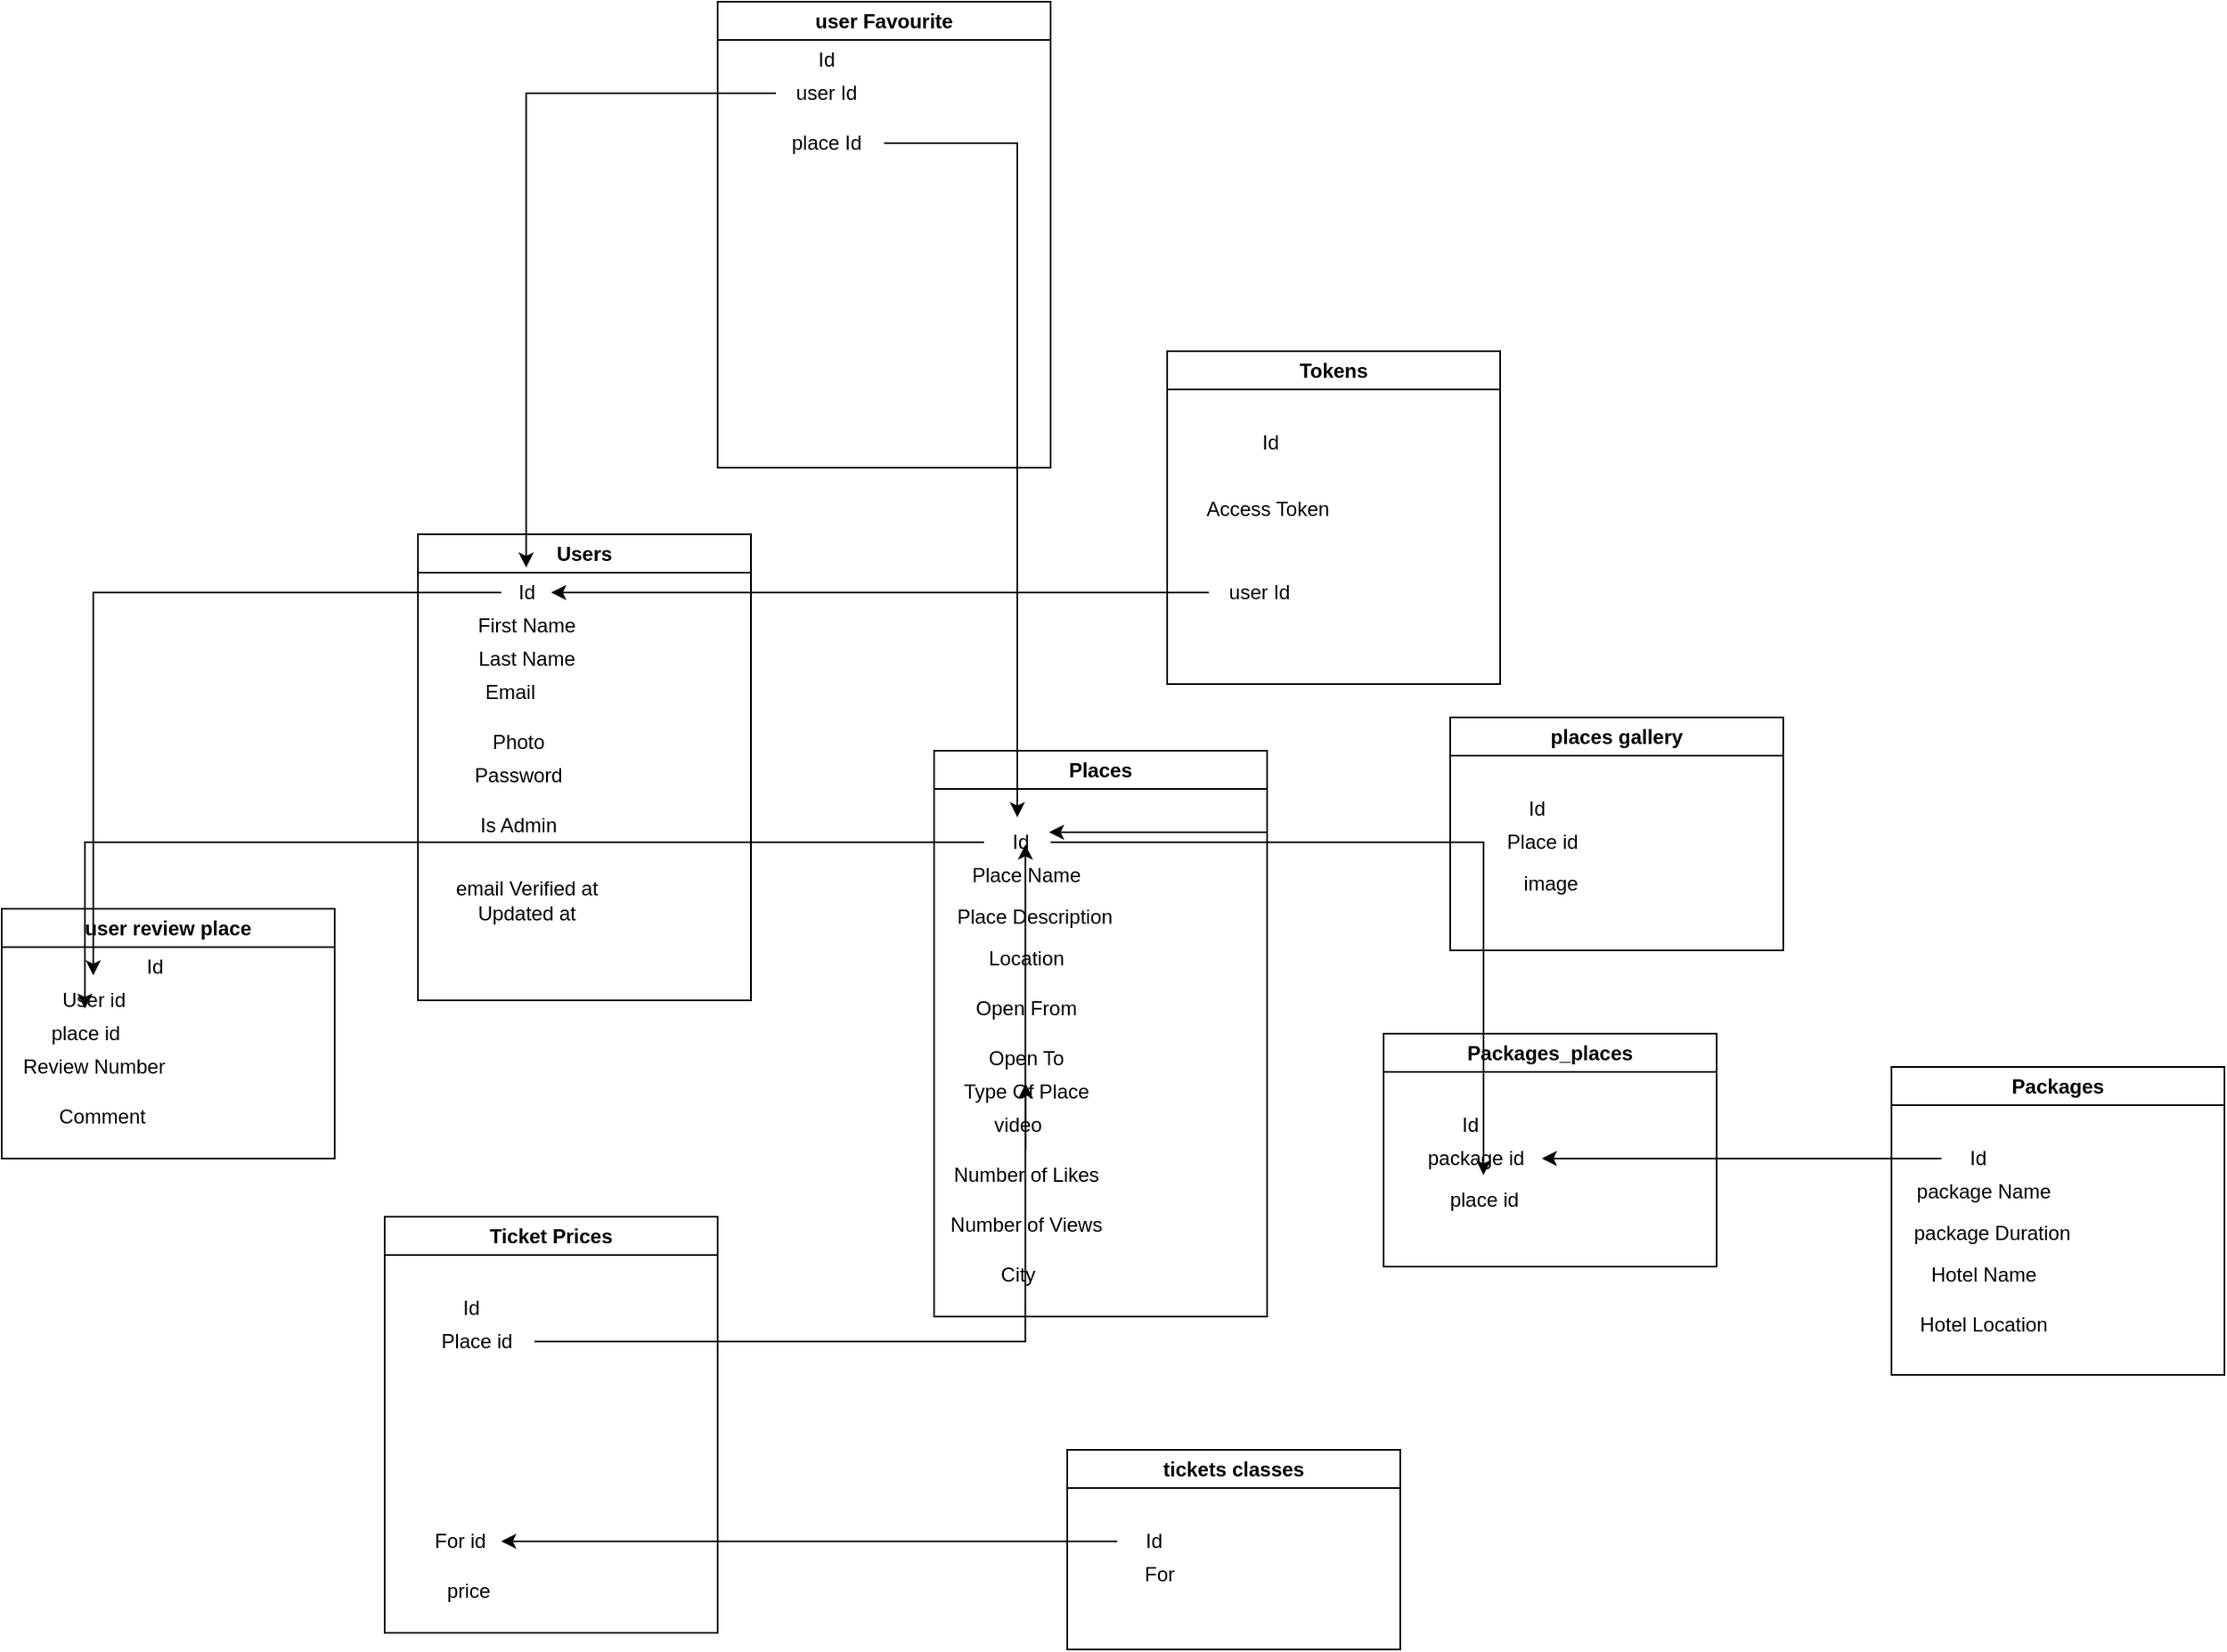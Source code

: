 <mxfile version="20.7.4" type="github">
  <diagram id="N-ye-lETz2JTy3j9Kj3N" name="Page-1">
    <mxGraphModel dx="1986" dy="1669" grid="1" gridSize="10" guides="1" tooltips="1" connect="1" arrows="1" fold="1" page="1" pageScale="1" pageWidth="850" pageHeight="1100" math="0" shadow="0">
      <root>
        <mxCell id="0" />
        <mxCell id="1" parent="0" />
        <mxCell id="Yg1EDi9jOsSUKMhMHwPn-2" value="Users" style="swimlane;whiteSpace=wrap;html=1;" parent="1" vertex="1">
          <mxGeometry x="190" y="250" width="200" height="280" as="geometry" />
        </mxCell>
        <mxCell id="Yg1EDi9jOsSUKMhMHwPn-4" value="Last Name" style="text;html=1;align=center;verticalAlign=middle;resizable=0;points=[];autosize=1;strokeColor=none;fillColor=none;" parent="Yg1EDi9jOsSUKMhMHwPn-2" vertex="1">
          <mxGeometry x="25" y="60" width="80" height="30" as="geometry" />
        </mxCell>
        <mxCell id="Yg1EDi9jOsSUKMhMHwPn-5" value="Email" style="text;html=1;align=center;verticalAlign=middle;resizable=0;points=[];autosize=1;strokeColor=none;fillColor=none;" parent="Yg1EDi9jOsSUKMhMHwPn-2" vertex="1">
          <mxGeometry x="30" y="80" width="50" height="30" as="geometry" />
        </mxCell>
        <mxCell id="Yg1EDi9jOsSUKMhMHwPn-6" value="Password" style="text;html=1;align=center;verticalAlign=middle;resizable=0;points=[];autosize=1;strokeColor=none;fillColor=none;" parent="Yg1EDi9jOsSUKMhMHwPn-2" vertex="1">
          <mxGeometry x="20" y="130" width="80" height="30" as="geometry" />
        </mxCell>
        <mxCell id="Yg1EDi9jOsSUKMhMHwPn-13" value="Id" style="text;html=1;align=center;verticalAlign=middle;resizable=0;points=[];autosize=1;strokeColor=none;fillColor=none;" parent="Yg1EDi9jOsSUKMhMHwPn-2" vertex="1">
          <mxGeometry x="50" y="20" width="30" height="30" as="geometry" />
        </mxCell>
        <mxCell id="Yg1EDi9jOsSUKMhMHwPn-16" value="First Name" style="text;html=1;align=center;verticalAlign=middle;resizable=0;points=[];autosize=1;strokeColor=none;fillColor=none;" parent="Yg1EDi9jOsSUKMhMHwPn-2" vertex="1">
          <mxGeometry x="25" y="40" width="80" height="30" as="geometry" />
        </mxCell>
        <mxCell id="Yg1EDi9jOsSUKMhMHwPn-17" value="Is Admin" style="text;html=1;align=center;verticalAlign=middle;resizable=0;points=[];autosize=1;strokeColor=none;fillColor=none;" parent="Yg1EDi9jOsSUKMhMHwPn-2" vertex="1">
          <mxGeometry x="25" y="160" width="70" height="30" as="geometry" />
        </mxCell>
        <mxCell id="Yg1EDi9jOsSUKMhMHwPn-18" value="email Verified at&lt;br&gt;Updated at" style="text;html=1;align=center;verticalAlign=middle;resizable=0;points=[];autosize=1;strokeColor=none;fillColor=none;" parent="Yg1EDi9jOsSUKMhMHwPn-2" vertex="1">
          <mxGeometry x="10" y="200" width="110" height="40" as="geometry" />
        </mxCell>
        <mxCell id="Yg1EDi9jOsSUKMhMHwPn-19" value="Photo" style="text;html=1;align=center;verticalAlign=middle;resizable=0;points=[];autosize=1;strokeColor=none;fillColor=none;" parent="Yg1EDi9jOsSUKMhMHwPn-2" vertex="1">
          <mxGeometry x="35" y="110" width="50" height="30" as="geometry" />
        </mxCell>
        <mxCell id="Yg1EDi9jOsSUKMhMHwPn-8" value="Tokens" style="swimlane;whiteSpace=wrap;html=1;" parent="1" vertex="1">
          <mxGeometry x="640" y="140" width="200" height="200" as="geometry" />
        </mxCell>
        <mxCell id="Yg1EDi9jOsSUKMhMHwPn-9" value="&amp;nbsp;Id" style="text;html=1;align=center;verticalAlign=middle;resizable=0;points=[];autosize=1;strokeColor=none;fillColor=none;" parent="Yg1EDi9jOsSUKMhMHwPn-8" vertex="1">
          <mxGeometry x="40" y="40" width="40" height="30" as="geometry" />
        </mxCell>
        <mxCell id="Yg1EDi9jOsSUKMhMHwPn-10" value="Access Token" style="text;html=1;align=center;verticalAlign=middle;resizable=0;points=[];autosize=1;strokeColor=none;fillColor=none;" parent="Yg1EDi9jOsSUKMhMHwPn-8" vertex="1">
          <mxGeometry x="10" y="80" width="100" height="30" as="geometry" />
        </mxCell>
        <mxCell id="Yg1EDi9jOsSUKMhMHwPn-11" value="user Id" style="text;html=1;align=center;verticalAlign=middle;resizable=0;points=[];autosize=1;strokeColor=none;fillColor=none;" parent="Yg1EDi9jOsSUKMhMHwPn-8" vertex="1">
          <mxGeometry x="25" y="130" width="60" height="30" as="geometry" />
        </mxCell>
        <mxCell id="Yg1EDi9jOsSUKMhMHwPn-15" style="edgeStyle=orthogonalEdgeStyle;rounded=0;orthogonalLoop=1;jettySize=auto;html=1;" parent="1" source="Yg1EDi9jOsSUKMhMHwPn-11" target="Yg1EDi9jOsSUKMhMHwPn-13" edge="1">
          <mxGeometry relative="1" as="geometry" />
        </mxCell>
        <mxCell id="Yg1EDi9jOsSUKMhMHwPn-20" value="Places" style="swimlane;whiteSpace=wrap;html=1;" parent="1" vertex="1">
          <mxGeometry x="500" y="380" width="200" height="340" as="geometry" />
        </mxCell>
        <mxCell id="Yg1EDi9jOsSUKMhMHwPn-21" value="&amp;nbsp;Id" style="text;html=1;align=center;verticalAlign=middle;resizable=0;points=[];autosize=1;strokeColor=none;fillColor=none;" parent="Yg1EDi9jOsSUKMhMHwPn-20" vertex="1">
          <mxGeometry x="30" y="40" width="40" height="30" as="geometry" />
        </mxCell>
        <mxCell id="Yg1EDi9jOsSUKMhMHwPn-22" value="Place Name" style="text;html=1;align=center;verticalAlign=middle;resizable=0;points=[];autosize=1;strokeColor=none;fillColor=none;" parent="Yg1EDi9jOsSUKMhMHwPn-20" vertex="1">
          <mxGeometry x="10" y="60" width="90" height="30" as="geometry" />
        </mxCell>
        <mxCell id="Yg1EDi9jOsSUKMhMHwPn-23" value="Location" style="text;html=1;align=center;verticalAlign=middle;resizable=0;points=[];autosize=1;strokeColor=none;fillColor=none;" parent="Yg1EDi9jOsSUKMhMHwPn-20" vertex="1">
          <mxGeometry x="20" y="110" width="70" height="30" as="geometry" />
        </mxCell>
        <mxCell id="Yg1EDi9jOsSUKMhMHwPn-24" value="Place Description" style="text;html=1;align=center;verticalAlign=middle;resizable=0;points=[];autosize=1;strokeColor=none;fillColor=none;" parent="Yg1EDi9jOsSUKMhMHwPn-20" vertex="1">
          <mxGeometry y="85" width="120" height="30" as="geometry" />
        </mxCell>
        <mxCell id="Yg1EDi9jOsSUKMhMHwPn-25" value="Open From" style="text;html=1;align=center;verticalAlign=middle;resizable=0;points=[];autosize=1;strokeColor=none;fillColor=none;" parent="Yg1EDi9jOsSUKMhMHwPn-20" vertex="1">
          <mxGeometry x="15" y="140" width="80" height="30" as="geometry" />
        </mxCell>
        <mxCell id="Yg1EDi9jOsSUKMhMHwPn-26" value="Open To" style="text;html=1;align=center;verticalAlign=middle;resizable=0;points=[];autosize=1;strokeColor=none;fillColor=none;" parent="Yg1EDi9jOsSUKMhMHwPn-20" vertex="1">
          <mxGeometry x="20" y="170" width="70" height="30" as="geometry" />
        </mxCell>
        <mxCell id="pd-oybG8mUxYRVs1wByr-2" value="video" style="text;html=1;align=center;verticalAlign=middle;resizable=0;points=[];autosize=1;strokeColor=none;fillColor=none;" vertex="1" parent="Yg1EDi9jOsSUKMhMHwPn-20">
          <mxGeometry x="25" y="210" width="50" height="30" as="geometry" />
        </mxCell>
        <mxCell id="pd-oybG8mUxYRVs1wByr-25" value="Number of Views" style="text;html=1;align=center;verticalAlign=middle;resizable=0;points=[];autosize=1;strokeColor=none;fillColor=none;" vertex="1" parent="Yg1EDi9jOsSUKMhMHwPn-20">
          <mxGeometry y="270" width="110" height="30" as="geometry" />
        </mxCell>
        <mxCell id="pd-oybG8mUxYRVs1wByr-46" value="" style="edgeStyle=orthogonalEdgeStyle;rounded=0;orthogonalLoop=1;jettySize=auto;html=1;fontSize=18;" edge="1" parent="Yg1EDi9jOsSUKMhMHwPn-20" source="pd-oybG8mUxYRVs1wByr-24" target="Yg1EDi9jOsSUKMhMHwPn-26">
          <mxGeometry relative="1" as="geometry" />
        </mxCell>
        <mxCell id="pd-oybG8mUxYRVs1wByr-24" value="Number of Likes" style="text;html=1;align=center;verticalAlign=middle;resizable=0;points=[];autosize=1;strokeColor=none;fillColor=none;" vertex="1" parent="Yg1EDi9jOsSUKMhMHwPn-20">
          <mxGeometry y="240" width="110" height="30" as="geometry" />
        </mxCell>
        <mxCell id="pd-oybG8mUxYRVs1wByr-47" value="Type Of Place" style="text;html=1;align=center;verticalAlign=middle;resizable=0;points=[];autosize=1;strokeColor=none;fillColor=none;" vertex="1" parent="Yg1EDi9jOsSUKMhMHwPn-20">
          <mxGeometry x="5" y="190" width="100" height="30" as="geometry" />
        </mxCell>
        <mxCell id="pd-oybG8mUxYRVs1wByr-48" value="City" style="text;html=1;align=center;verticalAlign=middle;resizable=0;points=[];autosize=1;strokeColor=none;fillColor=none;" vertex="1" parent="Yg1EDi9jOsSUKMhMHwPn-20">
          <mxGeometry x="30" y="300" width="40" height="30" as="geometry" />
        </mxCell>
        <mxCell id="Yg1EDi9jOsSUKMhMHwPn-29" value="user review place" style="swimlane;whiteSpace=wrap;html=1;" parent="1" vertex="1">
          <mxGeometry x="-60" y="475" width="200" height="150" as="geometry" />
        </mxCell>
        <mxCell id="Yg1EDi9jOsSUKMhMHwPn-30" value="User id" style="text;html=1;align=center;verticalAlign=middle;resizable=0;points=[];autosize=1;strokeColor=none;fillColor=none;" parent="Yg1EDi9jOsSUKMhMHwPn-29" vertex="1">
          <mxGeometry x="25" y="40" width="60" height="30" as="geometry" />
        </mxCell>
        <mxCell id="Yg1EDi9jOsSUKMhMHwPn-31" value="Review Number" style="text;html=1;align=center;verticalAlign=middle;resizable=0;points=[];autosize=1;strokeColor=none;fillColor=none;" parent="Yg1EDi9jOsSUKMhMHwPn-29" vertex="1">
          <mxGeometry y="80" width="110" height="30" as="geometry" />
        </mxCell>
        <mxCell id="Yg1EDi9jOsSUKMhMHwPn-33" value="Comment" style="text;html=1;align=center;verticalAlign=middle;resizable=0;points=[];autosize=1;strokeColor=none;fillColor=none;" parent="Yg1EDi9jOsSUKMhMHwPn-29" vertex="1">
          <mxGeometry x="20" y="110" width="80" height="30" as="geometry" />
        </mxCell>
        <mxCell id="Yg1EDi9jOsSUKMhMHwPn-41" value="&amp;nbsp;Id" style="text;html=1;align=center;verticalAlign=middle;resizable=0;points=[];autosize=1;strokeColor=none;fillColor=none;" parent="Yg1EDi9jOsSUKMhMHwPn-29" vertex="1">
          <mxGeometry x="70" y="20" width="40" height="30" as="geometry" />
        </mxCell>
        <mxCell id="Yg1EDi9jOsSUKMhMHwPn-42" value="place id" style="text;html=1;align=center;verticalAlign=middle;resizable=0;points=[];autosize=1;strokeColor=none;fillColor=none;" parent="Yg1EDi9jOsSUKMhMHwPn-29" vertex="1">
          <mxGeometry x="20" y="60" width="60" height="30" as="geometry" />
        </mxCell>
        <mxCell id="Yg1EDi9jOsSUKMhMHwPn-40" style="edgeStyle=orthogonalEdgeStyle;rounded=0;orthogonalLoop=1;jettySize=auto;html=1;fontSize=18;" parent="1" source="Yg1EDi9jOsSUKMhMHwPn-13" target="Yg1EDi9jOsSUKMhMHwPn-30" edge="1">
          <mxGeometry relative="1" as="geometry">
            <mxPoint x="255" y="652.727" as="targetPoint" />
          </mxGeometry>
        </mxCell>
        <mxCell id="Yg1EDi9jOsSUKMhMHwPn-44" style="edgeStyle=orthogonalEdgeStyle;rounded=0;orthogonalLoop=1;jettySize=auto;html=1;fontSize=18;" parent="1" source="Yg1EDi9jOsSUKMhMHwPn-21" target="Yg1EDi9jOsSUKMhMHwPn-42" edge="1">
          <mxGeometry relative="1" as="geometry" />
        </mxCell>
        <mxCell id="Yg1EDi9jOsSUKMhMHwPn-46" value="Ticket Prices" style="swimlane;whiteSpace=wrap;html=1;" parent="1" vertex="1">
          <mxGeometry x="170" y="660" width="200" height="250" as="geometry" />
        </mxCell>
        <mxCell id="Yg1EDi9jOsSUKMhMHwPn-47" value="&amp;nbsp;Id" style="text;html=1;align=center;verticalAlign=middle;resizable=0;points=[];autosize=1;strokeColor=none;fillColor=none;" parent="Yg1EDi9jOsSUKMhMHwPn-46" vertex="1">
          <mxGeometry x="30" y="40" width="40" height="30" as="geometry" />
        </mxCell>
        <mxCell id="Yg1EDi9jOsSUKMhMHwPn-48" value="Place id" style="text;html=1;align=center;verticalAlign=middle;resizable=0;points=[];autosize=1;strokeColor=none;fillColor=none;" parent="Yg1EDi9jOsSUKMhMHwPn-46" vertex="1">
          <mxGeometry x="20" y="60" width="70" height="30" as="geometry" />
        </mxCell>
        <mxCell id="Yg1EDi9jOsSUKMhMHwPn-54" value="price" style="text;html=1;align=center;verticalAlign=middle;resizable=0;points=[];autosize=1;strokeColor=none;fillColor=none;" parent="Yg1EDi9jOsSUKMhMHwPn-46" vertex="1">
          <mxGeometry x="25" y="210" width="50" height="30" as="geometry" />
        </mxCell>
        <mxCell id="Yg1EDi9jOsSUKMhMHwPn-60" value="For id" style="text;html=1;align=center;verticalAlign=middle;resizable=0;points=[];autosize=1;strokeColor=none;fillColor=none;" parent="Yg1EDi9jOsSUKMhMHwPn-46" vertex="1">
          <mxGeometry x="20" y="180" width="50" height="30" as="geometry" />
        </mxCell>
        <mxCell id="Yg1EDi9jOsSUKMhMHwPn-53" style="edgeStyle=orthogonalEdgeStyle;rounded=0;orthogonalLoop=1;jettySize=auto;html=1;entryX=0.498;entryY=-0.119;entryDx=0;entryDy=0;entryPerimeter=0;fontSize=18;" parent="1" source="Yg1EDi9jOsSUKMhMHwPn-48" target="Yg1EDi9jOsSUKMhMHwPn-22" edge="1">
          <mxGeometry relative="1" as="geometry" />
        </mxCell>
        <mxCell id="Yg1EDi9jOsSUKMhMHwPn-55" value="tickets classes" style="swimlane;whiteSpace=wrap;html=1;startSize=23;" parent="1" vertex="1">
          <mxGeometry x="580" y="800" width="200" height="120" as="geometry" />
        </mxCell>
        <mxCell id="Yg1EDi9jOsSUKMhMHwPn-56" value="&amp;nbsp;Id" style="text;html=1;align=center;verticalAlign=middle;resizable=0;points=[];autosize=1;strokeColor=none;fillColor=none;" parent="Yg1EDi9jOsSUKMhMHwPn-55" vertex="1">
          <mxGeometry x="30" y="40" width="40" height="30" as="geometry" />
        </mxCell>
        <mxCell id="Yg1EDi9jOsSUKMhMHwPn-57" value="For" style="text;html=1;align=center;verticalAlign=middle;resizable=0;points=[];autosize=1;strokeColor=none;fillColor=none;" parent="Yg1EDi9jOsSUKMhMHwPn-55" vertex="1">
          <mxGeometry x="35" y="60" width="40" height="30" as="geometry" />
        </mxCell>
        <mxCell id="Yg1EDi9jOsSUKMhMHwPn-61" style="edgeStyle=orthogonalEdgeStyle;rounded=0;orthogonalLoop=1;jettySize=auto;html=1;fontSize=18;" parent="1" source="Yg1EDi9jOsSUKMhMHwPn-56" target="Yg1EDi9jOsSUKMhMHwPn-60" edge="1">
          <mxGeometry relative="1" as="geometry" />
        </mxCell>
        <mxCell id="pd-oybG8mUxYRVs1wByr-3" value="places gallery" style="swimlane;whiteSpace=wrap;html=1;" vertex="1" parent="1">
          <mxGeometry x="810" y="360" width="200" height="140" as="geometry" />
        </mxCell>
        <mxCell id="pd-oybG8mUxYRVs1wByr-4" value="&amp;nbsp;Id" style="text;html=1;align=center;verticalAlign=middle;resizable=0;points=[];autosize=1;strokeColor=none;fillColor=none;" vertex="1" parent="pd-oybG8mUxYRVs1wByr-3">
          <mxGeometry x="30" y="40" width="40" height="30" as="geometry" />
        </mxCell>
        <mxCell id="pd-oybG8mUxYRVs1wByr-5" value="Place id" style="text;html=1;align=center;verticalAlign=middle;resizable=0;points=[];autosize=1;strokeColor=none;fillColor=none;" vertex="1" parent="pd-oybG8mUxYRVs1wByr-3">
          <mxGeometry x="20" y="60" width="70" height="30" as="geometry" />
        </mxCell>
        <mxCell id="pd-oybG8mUxYRVs1wByr-7" value="image" style="text;html=1;align=center;verticalAlign=middle;resizable=0;points=[];autosize=1;strokeColor=none;fillColor=none;" vertex="1" parent="pd-oybG8mUxYRVs1wByr-3">
          <mxGeometry x="30" y="85" width="60" height="30" as="geometry" />
        </mxCell>
        <mxCell id="pd-oybG8mUxYRVs1wByr-11" style="edgeStyle=orthogonalEdgeStyle;rounded=0;orthogonalLoop=1;jettySize=auto;html=1;entryX=0.975;entryY=0.3;entryDx=0;entryDy=0;entryPerimeter=0;fontSize=18;" edge="1" parent="1" source="pd-oybG8mUxYRVs1wByr-5" target="Yg1EDi9jOsSUKMhMHwPn-21">
          <mxGeometry relative="1" as="geometry" />
        </mxCell>
        <mxCell id="pd-oybG8mUxYRVs1wByr-12" value="user Favourite" style="swimlane;whiteSpace=wrap;html=1;" vertex="1" parent="1">
          <mxGeometry x="370" y="-70" width="200" height="280" as="geometry" />
        </mxCell>
        <mxCell id="pd-oybG8mUxYRVs1wByr-16" value="Id" style="text;html=1;align=center;verticalAlign=middle;resizable=0;points=[];autosize=1;strokeColor=none;fillColor=none;" vertex="1" parent="pd-oybG8mUxYRVs1wByr-12">
          <mxGeometry x="50" y="20" width="30" height="30" as="geometry" />
        </mxCell>
        <mxCell id="pd-oybG8mUxYRVs1wByr-17" value="user Id" style="text;html=1;align=center;verticalAlign=middle;resizable=0;points=[];autosize=1;strokeColor=none;fillColor=none;" vertex="1" parent="pd-oybG8mUxYRVs1wByr-12">
          <mxGeometry x="35" y="40" width="60" height="30" as="geometry" />
        </mxCell>
        <mxCell id="pd-oybG8mUxYRVs1wByr-21" value="place Id" style="text;html=1;align=center;verticalAlign=middle;resizable=0;points=[];autosize=1;strokeColor=none;fillColor=none;" vertex="1" parent="pd-oybG8mUxYRVs1wByr-12">
          <mxGeometry x="30" y="70" width="70" height="30" as="geometry" />
        </mxCell>
        <mxCell id="pd-oybG8mUxYRVs1wByr-22" style="edgeStyle=orthogonalEdgeStyle;rounded=0;orthogonalLoop=1;jettySize=auto;html=1;fontSize=18;" edge="1" parent="1" source="pd-oybG8mUxYRVs1wByr-17" target="Yg1EDi9jOsSUKMhMHwPn-13">
          <mxGeometry relative="1" as="geometry" />
        </mxCell>
        <mxCell id="pd-oybG8mUxYRVs1wByr-23" style="edgeStyle=orthogonalEdgeStyle;rounded=0;orthogonalLoop=1;jettySize=auto;html=1;entryX=0.5;entryY=0;entryDx=0;entryDy=0;entryPerimeter=0;fontSize=18;" edge="1" parent="1" source="pd-oybG8mUxYRVs1wByr-21" target="Yg1EDi9jOsSUKMhMHwPn-21">
          <mxGeometry relative="1" as="geometry" />
        </mxCell>
        <mxCell id="pd-oybG8mUxYRVs1wByr-28" value="Packages" style="swimlane;whiteSpace=wrap;html=1;" vertex="1" parent="1">
          <mxGeometry x="1075" y="570" width="200" height="185" as="geometry" />
        </mxCell>
        <mxCell id="pd-oybG8mUxYRVs1wByr-29" value="&amp;nbsp;Id" style="text;html=1;align=center;verticalAlign=middle;resizable=0;points=[];autosize=1;strokeColor=none;fillColor=none;" vertex="1" parent="pd-oybG8mUxYRVs1wByr-28">
          <mxGeometry x="30" y="40" width="40" height="30" as="geometry" />
        </mxCell>
        <mxCell id="pd-oybG8mUxYRVs1wByr-30" value="package Name" style="text;html=1;align=center;verticalAlign=middle;resizable=0;points=[];autosize=1;strokeColor=none;fillColor=none;" vertex="1" parent="pd-oybG8mUxYRVs1wByr-28">
          <mxGeometry x="5" y="60" width="100" height="30" as="geometry" />
        </mxCell>
        <mxCell id="pd-oybG8mUxYRVs1wByr-31" value="Hotel Name" style="text;html=1;align=center;verticalAlign=middle;resizable=0;points=[];autosize=1;strokeColor=none;fillColor=none;" vertex="1" parent="pd-oybG8mUxYRVs1wByr-28">
          <mxGeometry x="10" y="110" width="90" height="30" as="geometry" />
        </mxCell>
        <mxCell id="pd-oybG8mUxYRVs1wByr-32" value="package&amp;nbsp;Duration" style="text;html=1;align=center;verticalAlign=middle;resizable=0;points=[];autosize=1;strokeColor=none;fillColor=none;" vertex="1" parent="pd-oybG8mUxYRVs1wByr-28">
          <mxGeometry y="85" width="120" height="30" as="geometry" />
        </mxCell>
        <mxCell id="pd-oybG8mUxYRVs1wByr-33" value="Hotel Location" style="text;html=1;align=center;verticalAlign=middle;resizable=0;points=[];autosize=1;strokeColor=none;fillColor=none;" vertex="1" parent="pd-oybG8mUxYRVs1wByr-28">
          <mxGeometry x="5" y="140" width="100" height="30" as="geometry" />
        </mxCell>
        <mxCell id="pd-oybG8mUxYRVs1wByr-38" value="Packages_places" style="swimlane;whiteSpace=wrap;html=1;" vertex="1" parent="1">
          <mxGeometry x="770" y="550" width="200" height="140" as="geometry" />
        </mxCell>
        <mxCell id="pd-oybG8mUxYRVs1wByr-39" value="&amp;nbsp;Id" style="text;html=1;align=center;verticalAlign=middle;resizable=0;points=[];autosize=1;strokeColor=none;fillColor=none;" vertex="1" parent="pd-oybG8mUxYRVs1wByr-38">
          <mxGeometry x="30" y="40" width="40" height="30" as="geometry" />
        </mxCell>
        <mxCell id="pd-oybG8mUxYRVs1wByr-40" value="package id" style="text;html=1;align=center;verticalAlign=middle;resizable=0;points=[];autosize=1;strokeColor=none;fillColor=none;" vertex="1" parent="pd-oybG8mUxYRVs1wByr-38">
          <mxGeometry x="15" y="60" width="80" height="30" as="geometry" />
        </mxCell>
        <mxCell id="pd-oybG8mUxYRVs1wByr-42" value="place id" style="text;html=1;align=center;verticalAlign=middle;resizable=0;points=[];autosize=1;strokeColor=none;fillColor=none;" vertex="1" parent="pd-oybG8mUxYRVs1wByr-38">
          <mxGeometry x="30" y="85" width="60" height="30" as="geometry" />
        </mxCell>
        <mxCell id="pd-oybG8mUxYRVs1wByr-44" style="edgeStyle=orthogonalEdgeStyle;rounded=0;orthogonalLoop=1;jettySize=auto;html=1;fontSize=18;" edge="1" parent="1" source="pd-oybG8mUxYRVs1wByr-29" target="pd-oybG8mUxYRVs1wByr-40">
          <mxGeometry relative="1" as="geometry" />
        </mxCell>
        <mxCell id="pd-oybG8mUxYRVs1wByr-45" style="edgeStyle=orthogonalEdgeStyle;rounded=0;orthogonalLoop=1;jettySize=auto;html=1;fontSize=18;" edge="1" parent="1" source="Yg1EDi9jOsSUKMhMHwPn-21" target="pd-oybG8mUxYRVs1wByr-42">
          <mxGeometry relative="1" as="geometry" />
        </mxCell>
      </root>
    </mxGraphModel>
  </diagram>
</mxfile>
